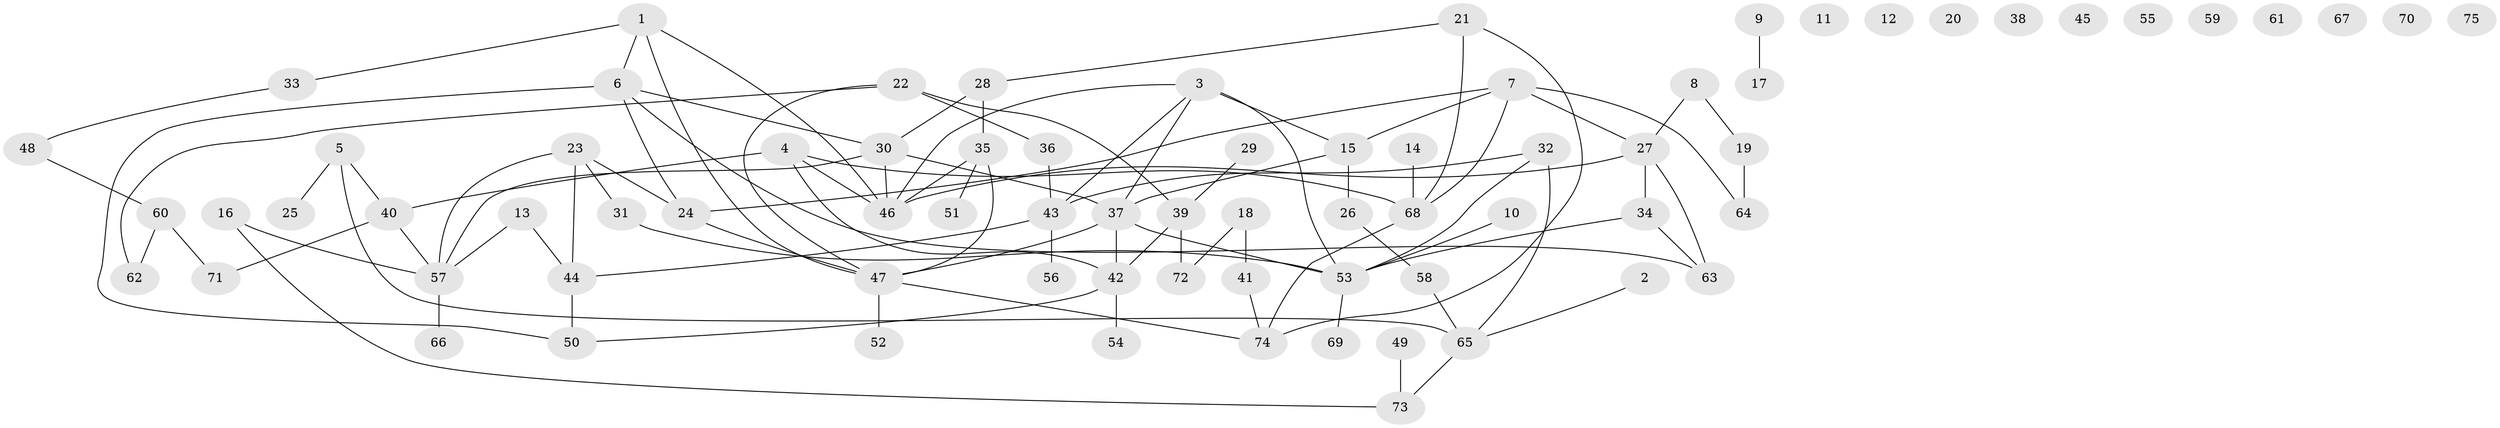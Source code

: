 // coarse degree distribution, {4: 0.09259259259259259, 1: 0.2037037037037037, 8: 0.05555555555555555, 6: 0.09259259259259259, 3: 0.09259259259259259, 5: 0.018518518518518517, 2: 0.16666666666666666, 0: 0.2222222222222222, 9: 0.037037037037037035, 7: 0.018518518518518517}
// Generated by graph-tools (version 1.1) at 2025/41/03/06/25 10:41:23]
// undirected, 75 vertices, 97 edges
graph export_dot {
graph [start="1"]
  node [color=gray90,style=filled];
  1;
  2;
  3;
  4;
  5;
  6;
  7;
  8;
  9;
  10;
  11;
  12;
  13;
  14;
  15;
  16;
  17;
  18;
  19;
  20;
  21;
  22;
  23;
  24;
  25;
  26;
  27;
  28;
  29;
  30;
  31;
  32;
  33;
  34;
  35;
  36;
  37;
  38;
  39;
  40;
  41;
  42;
  43;
  44;
  45;
  46;
  47;
  48;
  49;
  50;
  51;
  52;
  53;
  54;
  55;
  56;
  57;
  58;
  59;
  60;
  61;
  62;
  63;
  64;
  65;
  66;
  67;
  68;
  69;
  70;
  71;
  72;
  73;
  74;
  75;
  1 -- 6;
  1 -- 33;
  1 -- 46;
  1 -- 47;
  2 -- 65;
  3 -- 15;
  3 -- 37;
  3 -- 43;
  3 -- 46;
  3 -- 53;
  4 -- 40;
  4 -- 42;
  4 -- 46;
  4 -- 68;
  5 -- 25;
  5 -- 40;
  5 -- 65;
  6 -- 24;
  6 -- 30;
  6 -- 50;
  6 -- 63;
  7 -- 15;
  7 -- 24;
  7 -- 27;
  7 -- 64;
  7 -- 68;
  8 -- 19;
  8 -- 27;
  9 -- 17;
  10 -- 53;
  13 -- 44;
  13 -- 57;
  14 -- 68;
  15 -- 26;
  15 -- 37;
  16 -- 57;
  16 -- 73;
  18 -- 41;
  18 -- 72;
  19 -- 64;
  21 -- 28;
  21 -- 68;
  21 -- 74;
  22 -- 36;
  22 -- 39;
  22 -- 47;
  22 -- 62;
  23 -- 24;
  23 -- 31;
  23 -- 44;
  23 -- 57;
  24 -- 47;
  26 -- 58;
  27 -- 34;
  27 -- 46;
  27 -- 63;
  28 -- 30;
  28 -- 35;
  29 -- 39;
  30 -- 37;
  30 -- 46;
  30 -- 57;
  31 -- 53;
  32 -- 43;
  32 -- 53;
  32 -- 65;
  33 -- 48;
  34 -- 53;
  34 -- 63;
  35 -- 46;
  35 -- 47;
  35 -- 51;
  36 -- 43;
  37 -- 42;
  37 -- 47;
  37 -- 53;
  39 -- 42;
  39 -- 72;
  40 -- 57;
  40 -- 71;
  41 -- 74;
  42 -- 50;
  42 -- 54;
  43 -- 44;
  43 -- 56;
  44 -- 50;
  47 -- 52;
  47 -- 74;
  48 -- 60;
  49 -- 73;
  53 -- 69;
  57 -- 66;
  58 -- 65;
  60 -- 62;
  60 -- 71;
  65 -- 73;
  68 -- 74;
}
